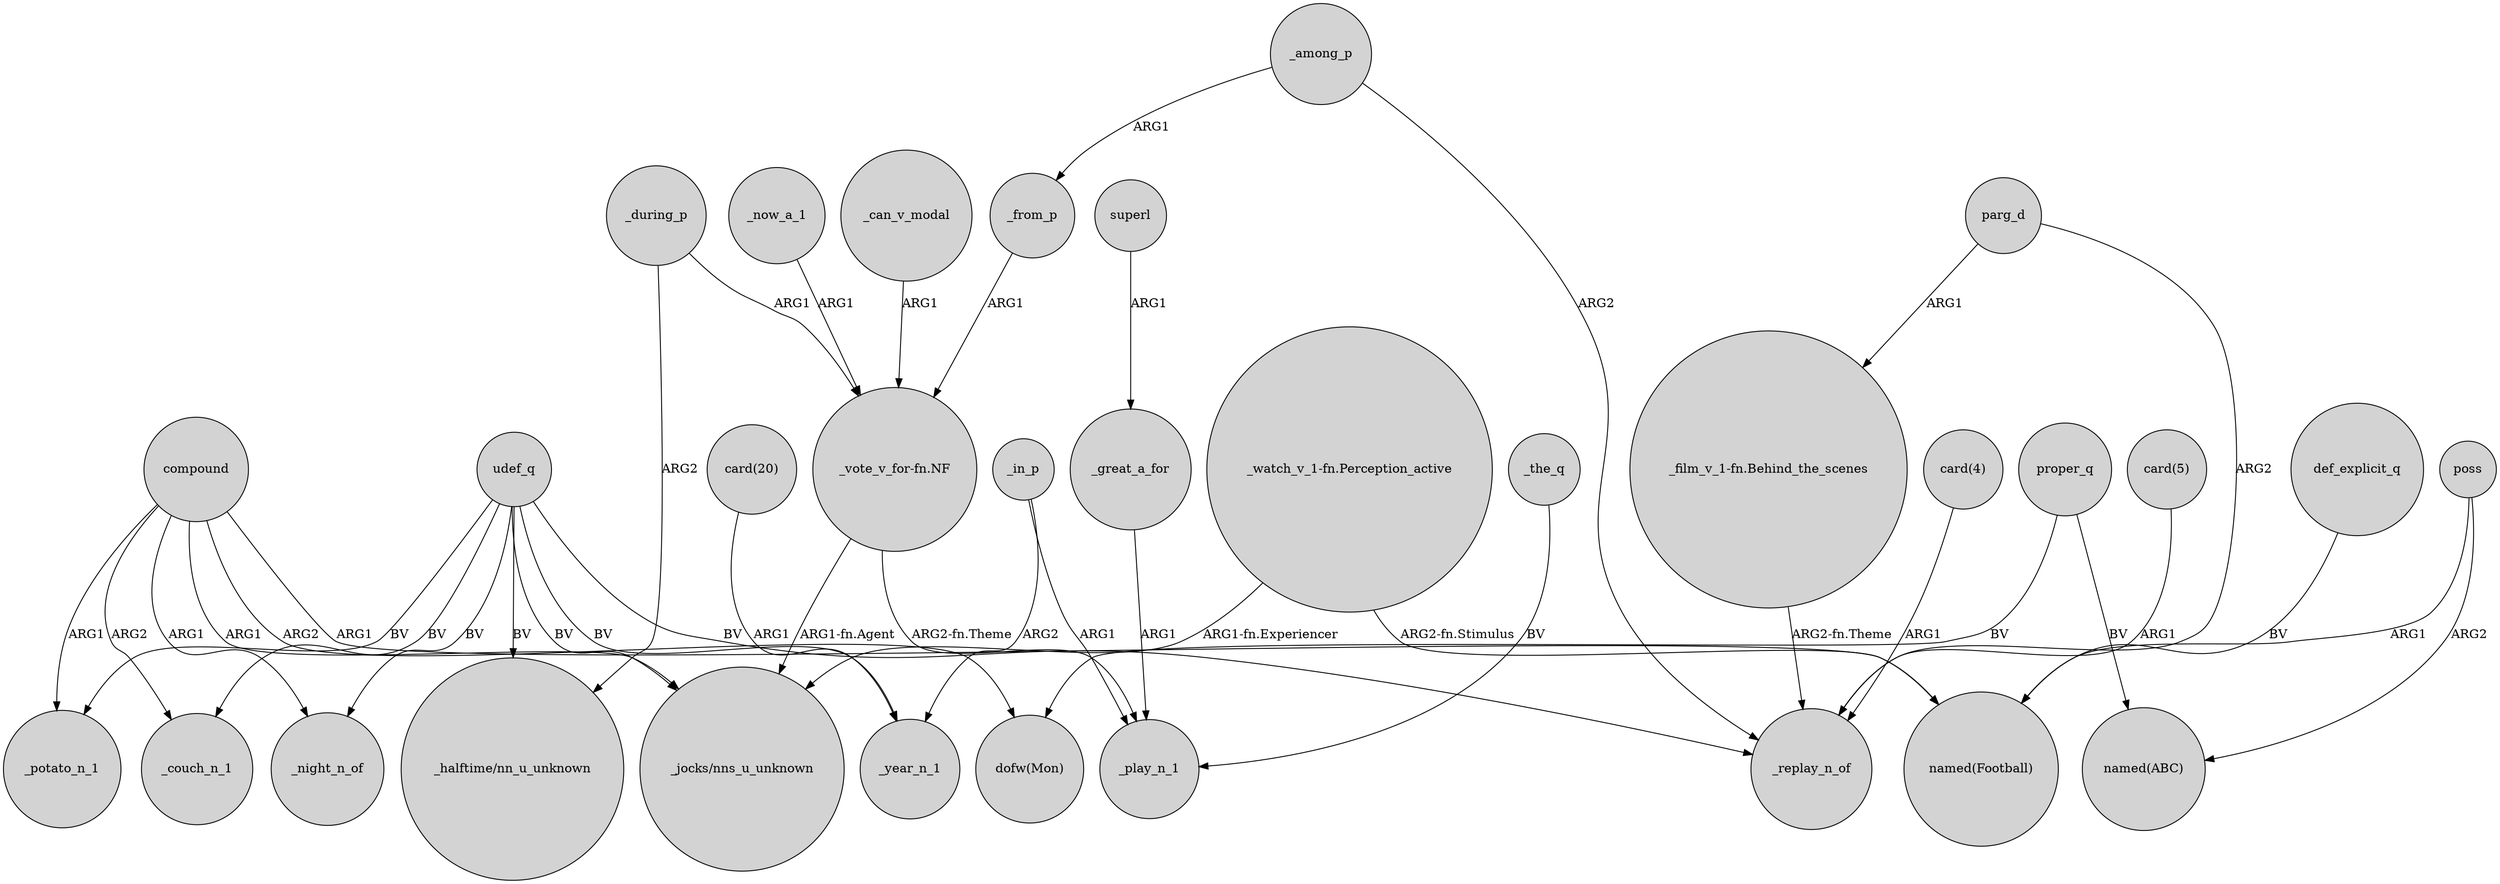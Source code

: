 digraph {
	node [shape=circle style=filled]
	compound -> _potato_n_1 [label=ARG1]
	udef_q -> _potato_n_1 [label=BV]
	udef_q -> _couch_n_1 [label=BV]
	"_vote_v_for-fn.NF" -> "_jocks/nns_u_unknown" [label="ARG1-fn.Agent"]
	_among_p -> _replay_n_of [label=ARG2]
	_in_p -> _year_n_1 [label=ARG2]
	compound -> "dofw(Mon)" [label=ARG2]
	_during_p -> "_halftime/nn_u_unknown" [label=ARG2]
	_among_p -> _from_p [label=ARG1]
	poss -> "named(Football)" [label=ARG1]
	_now_a_1 -> "_vote_v_for-fn.NF" [label=ARG1]
	compound -> _night_n_of [label=ARG1]
	_the_q -> _play_n_1 [label=BV]
	udef_q -> _replay_n_of [label=BV]
	_during_p -> "_vote_v_for-fn.NF" [label=ARG1]
	_great_a_for -> _play_n_1 [label=ARG1]
	parg_d -> _replay_n_of [label=ARG2]
	udef_q -> "_halftime/nn_u_unknown" [label=BV]
	superl -> _great_a_for [label=ARG1]
	"card(4)" -> _replay_n_of [label=ARG1]
	poss -> "named(ABC)" [label=ARG2]
	"_watch_v_1-fn.Perception_active" -> "named(Football)" [label="ARG2-fn.Stimulus"]
	compound -> _couch_n_1 [label=ARG2]
	"card(5)" -> _replay_n_of [label=ARG1]
	udef_q -> "_jocks/nns_u_unknown" [label=BV]
	proper_q -> "named(ABC)" [label=BV]
	proper_q -> "dofw(Mon)" [label=BV]
	def_explicit_q -> "named(Football)" [label=BV]
	_from_p -> "_vote_v_for-fn.NF" [label=ARG1]
	_can_v_modal -> "_vote_v_for-fn.NF" [label=ARG1]
	"_watch_v_1-fn.Perception_active" -> "_jocks/nns_u_unknown" [label="ARG1-fn.Experiencer"]
	"card(20)" -> _year_n_1 [label=ARG1]
	compound -> "_jocks/nns_u_unknown" [label=ARG1]
	udef_q -> _year_n_1 [label=BV]
	udef_q -> _night_n_of [label=BV]
	parg_d -> "_film_v_1-fn.Behind_the_scenes" [label=ARG1]
	_in_p -> _play_n_1 [label=ARG1]
	"_film_v_1-fn.Behind_the_scenes" -> _replay_n_of [label="ARG2-fn.Theme"]
	"_vote_v_for-fn.NF" -> _play_n_1 [label="ARG2-fn.Theme"]
	compound -> "named(Football)" [label=ARG1]
}
